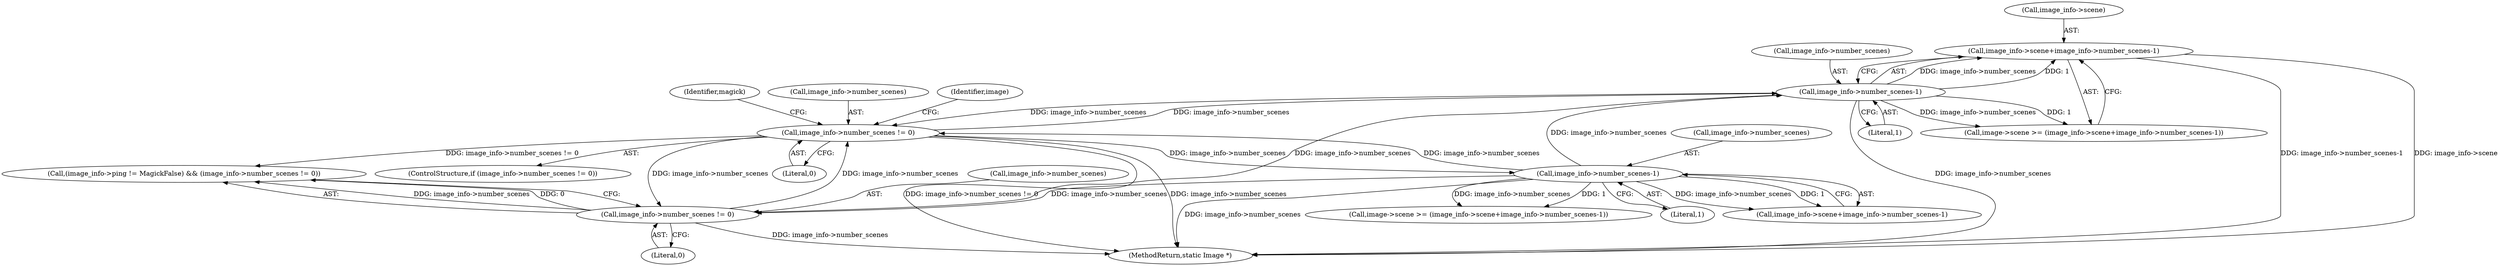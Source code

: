 digraph "0_ImageMagick_f6e9d0d9955e85bdd7540b251cd50d598dacc5e6_3@pointer" {
"1001687" [label="(Call,image_info->scene+image_info->number_scenes-1)"];
"1001691" [label="(Call,image_info->number_scenes-1)"];
"1001677" [label="(Call,image_info->number_scenes != 0)"];
"1003566" [label="(Call,image_info->number_scenes-1)"];
"1003552" [label="(Call,image_info->number_scenes != 0)"];
"1003666" [label="(MethodReturn,static Image *)"];
"1003553" [label="(Call,image_info->number_scenes)"];
"1003560" [label="(Identifier,image)"];
"1003562" [label="(Call,image_info->scene+image_info->number_scenes-1)"];
"1003551" [label="(ControlStructure,if (image_info->number_scenes != 0))"];
"1003556" [label="(Literal,0)"];
"1001688" [label="(Call,image_info->scene)"];
"1001691" [label="(Call,image_info->number_scenes-1)"];
"1001692" [label="(Call,image_info->number_scenes)"];
"1003552" [label="(Call,image_info->number_scenes != 0)"];
"1001671" [label="(Call,(image_info->ping != MagickFalse) && (image_info->number_scenes != 0))"];
"1003574" [label="(Identifier,magick)"];
"1001681" [label="(Literal,0)"];
"1003558" [label="(Call,image->scene >= (image_info->scene+image_info->number_scenes-1))"];
"1001677" [label="(Call,image_info->number_scenes != 0)"];
"1001683" [label="(Call,image->scene >= (image_info->scene+image_info->number_scenes-1))"];
"1001687" [label="(Call,image_info->scene+image_info->number_scenes-1)"];
"1003566" [label="(Call,image_info->number_scenes-1)"];
"1001678" [label="(Call,image_info->number_scenes)"];
"1001695" [label="(Literal,1)"];
"1003567" [label="(Call,image_info->number_scenes)"];
"1003570" [label="(Literal,1)"];
"1001687" -> "1001683"  [label="AST: "];
"1001687" -> "1001691"  [label="CFG: "];
"1001688" -> "1001687"  [label="AST: "];
"1001691" -> "1001687"  [label="AST: "];
"1001683" -> "1001687"  [label="CFG: "];
"1001687" -> "1003666"  [label="DDG: image_info->number_scenes-1"];
"1001687" -> "1003666"  [label="DDG: image_info->scene"];
"1001691" -> "1001687"  [label="DDG: image_info->number_scenes"];
"1001691" -> "1001687"  [label="DDG: 1"];
"1001691" -> "1001695"  [label="CFG: "];
"1001692" -> "1001691"  [label="AST: "];
"1001695" -> "1001691"  [label="AST: "];
"1001691" -> "1003666"  [label="DDG: image_info->number_scenes"];
"1001691" -> "1001683"  [label="DDG: image_info->number_scenes"];
"1001691" -> "1001683"  [label="DDG: 1"];
"1001677" -> "1001691"  [label="DDG: image_info->number_scenes"];
"1003566" -> "1001691"  [label="DDG: image_info->number_scenes"];
"1003552" -> "1001691"  [label="DDG: image_info->number_scenes"];
"1001691" -> "1003552"  [label="DDG: image_info->number_scenes"];
"1001677" -> "1001671"  [label="AST: "];
"1001677" -> "1001681"  [label="CFG: "];
"1001678" -> "1001677"  [label="AST: "];
"1001681" -> "1001677"  [label="AST: "];
"1001671" -> "1001677"  [label="CFG: "];
"1001677" -> "1003666"  [label="DDG: image_info->number_scenes"];
"1001677" -> "1001671"  [label="DDG: image_info->number_scenes"];
"1001677" -> "1001671"  [label="DDG: 0"];
"1003566" -> "1001677"  [label="DDG: image_info->number_scenes"];
"1003552" -> "1001677"  [label="DDG: image_info->number_scenes"];
"1001677" -> "1003552"  [label="DDG: image_info->number_scenes"];
"1003566" -> "1003562"  [label="AST: "];
"1003566" -> "1003570"  [label="CFG: "];
"1003567" -> "1003566"  [label="AST: "];
"1003570" -> "1003566"  [label="AST: "];
"1003562" -> "1003566"  [label="CFG: "];
"1003566" -> "1003666"  [label="DDG: image_info->number_scenes"];
"1003566" -> "1003552"  [label="DDG: image_info->number_scenes"];
"1003566" -> "1003558"  [label="DDG: image_info->number_scenes"];
"1003566" -> "1003558"  [label="DDG: 1"];
"1003566" -> "1003562"  [label="DDG: image_info->number_scenes"];
"1003566" -> "1003562"  [label="DDG: 1"];
"1003552" -> "1003566"  [label="DDG: image_info->number_scenes"];
"1003552" -> "1003551"  [label="AST: "];
"1003552" -> "1003556"  [label="CFG: "];
"1003553" -> "1003552"  [label="AST: "];
"1003556" -> "1003552"  [label="AST: "];
"1003560" -> "1003552"  [label="CFG: "];
"1003574" -> "1003552"  [label="CFG: "];
"1003552" -> "1003666"  [label="DDG: image_info->number_scenes != 0"];
"1003552" -> "1003666"  [label="DDG: image_info->number_scenes"];
"1003552" -> "1001671"  [label="DDG: image_info->number_scenes != 0"];
}
